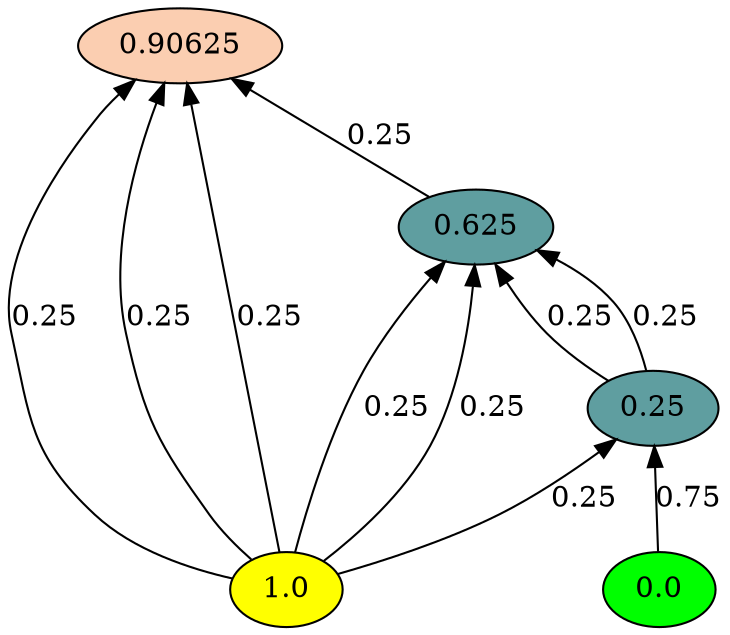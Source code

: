 digraph G {
rankdir = BT;
compound=true;
1.0[style=filled, fillcolor=yellow];
1.0->0.25[label=0.25];
0.0[style=filled, fillcolor=green];
0.0->0.25[label=0.75];
0.625 [style=filled, fillcolor=white];
1.0->0.625[label=0.25];
0.625 [style=filled, fillcolor=white];
1.0->0.625[label=0.25];
0.625 [style=filled, fillcolor=white];
0.25->0.625[label=0.25];
0.625 [style=filled, fillcolor=white];
0.25->0.625[label=0.25];
0.625[style=filled, fillcolor="#5F9EA0"];
0.90625 [style=filled, fillcolor=white];
1.0->0.90625[label=0.25];
0.90625 [style=filled, fillcolor=white];
1.0->0.90625[label=0.25];
0.90625 [style=filled, fillcolor=white];
1.0->0.90625[label=0.25];
0.90625 [style=filled, fillcolor=white];
0.625->0.90625[label=0.25];
0.90625 [style=filled, fillcolor="#FBCEB1"];
0.25[style=filled, fillcolor="#5F9EA0"];
}